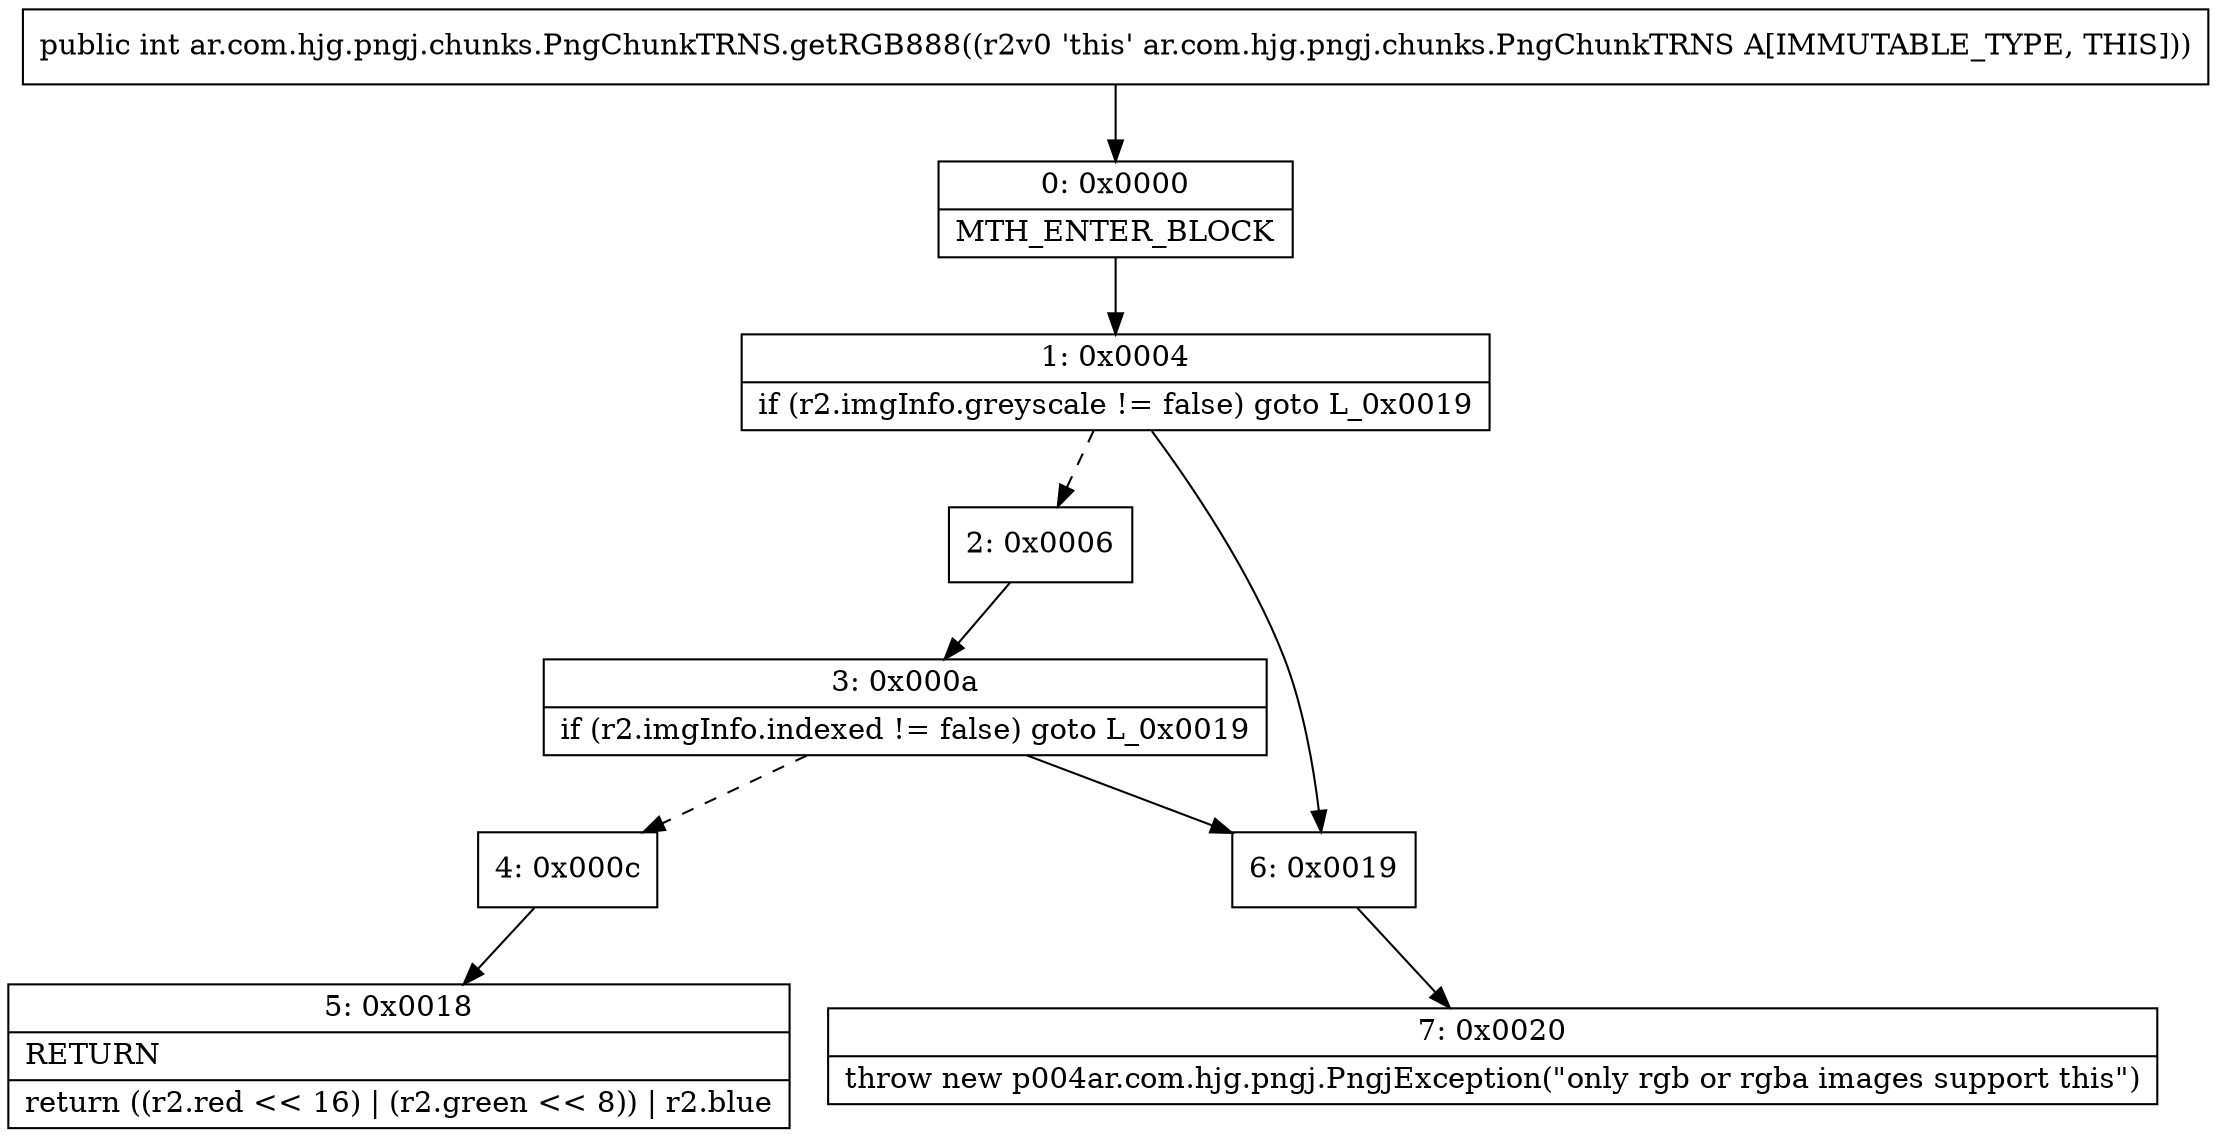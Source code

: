 digraph "CFG forar.com.hjg.pngj.chunks.PngChunkTRNS.getRGB888()I" {
Node_0 [shape=record,label="{0\:\ 0x0000|MTH_ENTER_BLOCK\l}"];
Node_1 [shape=record,label="{1\:\ 0x0004|if (r2.imgInfo.greyscale != false) goto L_0x0019\l}"];
Node_2 [shape=record,label="{2\:\ 0x0006}"];
Node_3 [shape=record,label="{3\:\ 0x000a|if (r2.imgInfo.indexed != false) goto L_0x0019\l}"];
Node_4 [shape=record,label="{4\:\ 0x000c}"];
Node_5 [shape=record,label="{5\:\ 0x0018|RETURN\l|return ((r2.red \<\< 16) \| (r2.green \<\< 8)) \| r2.blue\l}"];
Node_6 [shape=record,label="{6\:\ 0x0019}"];
Node_7 [shape=record,label="{7\:\ 0x0020|throw new p004ar.com.hjg.pngj.PngjException(\"only rgb or rgba images support this\")\l}"];
MethodNode[shape=record,label="{public int ar.com.hjg.pngj.chunks.PngChunkTRNS.getRGB888((r2v0 'this' ar.com.hjg.pngj.chunks.PngChunkTRNS A[IMMUTABLE_TYPE, THIS])) }"];
MethodNode -> Node_0;
Node_0 -> Node_1;
Node_1 -> Node_2[style=dashed];
Node_1 -> Node_6;
Node_2 -> Node_3;
Node_3 -> Node_4[style=dashed];
Node_3 -> Node_6;
Node_4 -> Node_5;
Node_6 -> Node_7;
}


